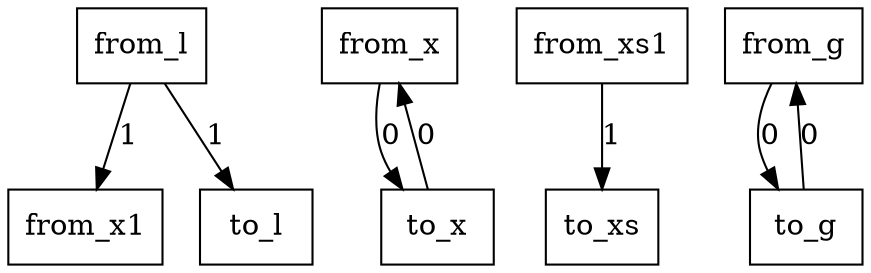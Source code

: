 digraph {
    graph [rankdir=TB
          ,bgcolor=transparent];
    node [shape=box
         ,fillcolor=white
         ,style=filled];
    0 [label=<from_x1>];
    1 [label=<from_x>];
    2 [label=<from_l>];
    3 [label=<from_xs1>];
    4 [label=<from_g>];
    5 [label=<to_x>];
    6 [label=<to_xs>];
    7 [label=<to_l>];
    8 [label=<to_g>];
    1 -> 5 [label=0];
    2 -> 0 [label=1];
    2 -> 7 [label=1];
    3 -> 6 [label=1];
    4 -> 8 [label=0];
    5 -> 1 [label=0];
    8 -> 4 [label=0];
}